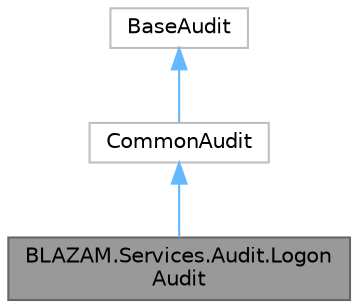 digraph "BLAZAM.Services.Audit.LogonAudit"
{
 // LATEX_PDF_SIZE
  bgcolor="transparent";
  edge [fontname=Helvetica,fontsize=10,labelfontname=Helvetica,labelfontsize=10];
  node [fontname=Helvetica,fontsize=10,shape=box,height=0.2,width=0.4];
  Node1 [id="Node000001",label="BLAZAM.Services.Audit.Logon\lAudit",height=0.2,width=0.4,color="gray40", fillcolor="grey60", style="filled", fontcolor="black",tooltip=" "];
  Node2 -> Node1 [id="edge1_Node000001_Node000002",dir="back",color="steelblue1",style="solid",tooltip=" "];
  Node2 [id="Node000002",label="CommonAudit",height=0.2,width=0.4,color="grey75", fillcolor="white", style="filled",URL="$class_b_l_a_z_a_m_1_1_services_1_1_audit_1_1_common_audit.html",tooltip=" "];
  Node3 -> Node2 [id="edge2_Node000002_Node000003",dir="back",color="steelblue1",style="solid",tooltip=" "];
  Node3 [id="Node000003",label="BaseAudit",height=0.2,width=0.4,color="grey75", fillcolor="white", style="filled",URL="$class_b_l_a_z_a_m_1_1_services_1_1_audit_1_1_base_audit.html",tooltip=" "];
}
